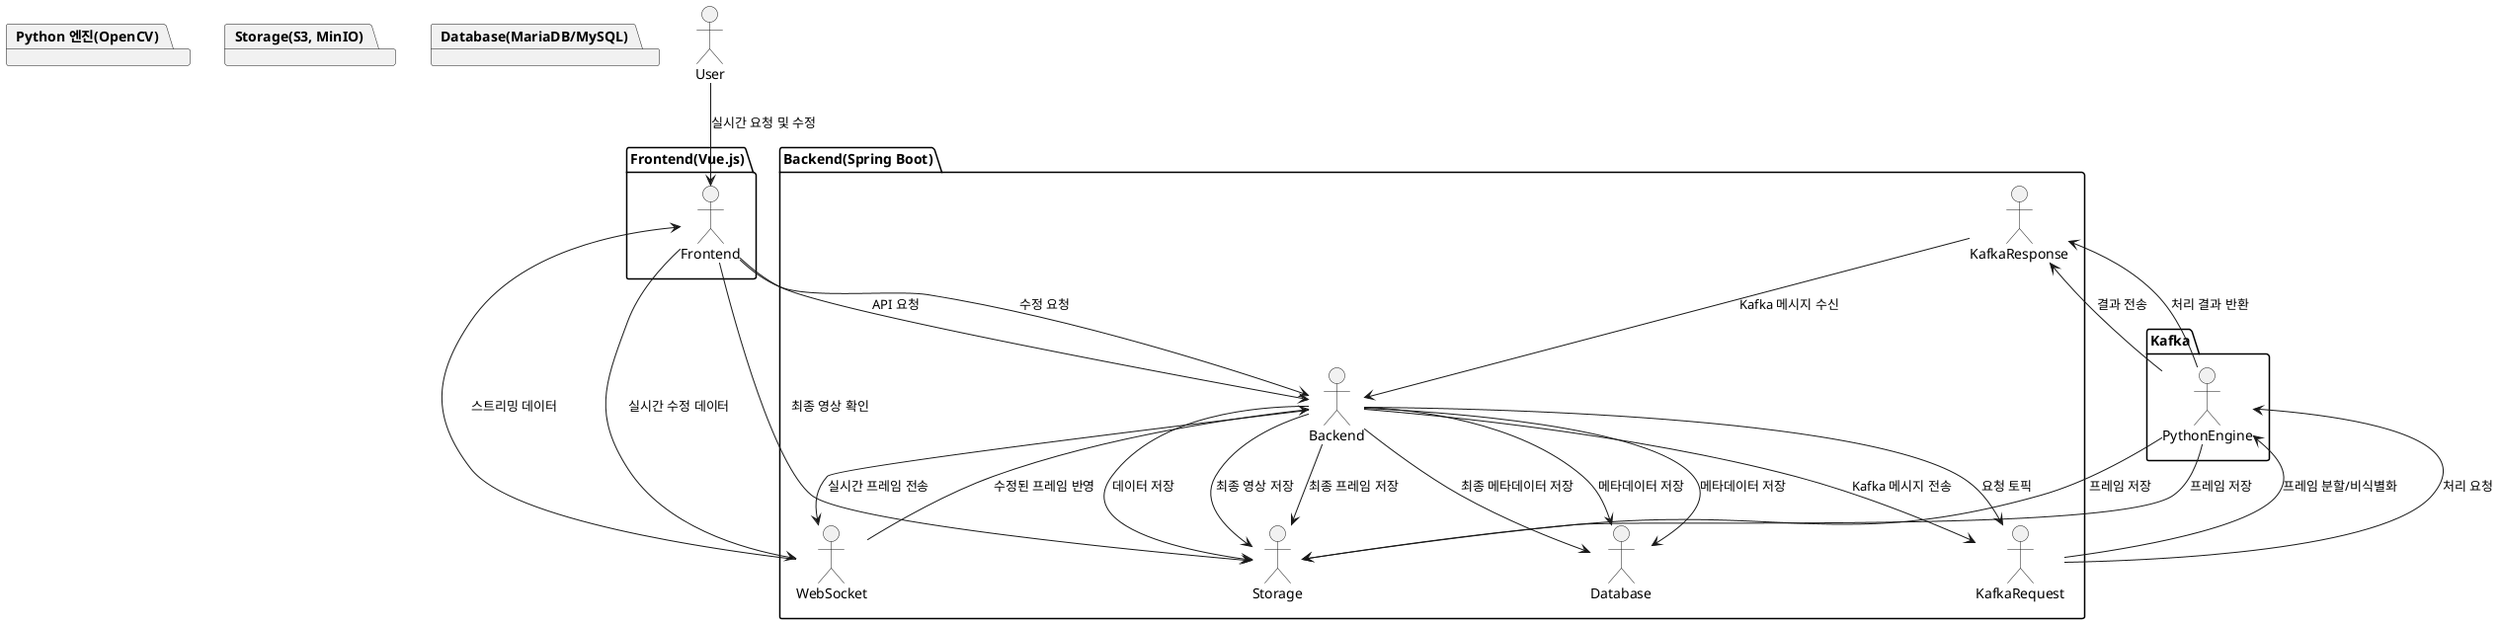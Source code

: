 @startuml VideoProcessingWithWebSocket

actor User

package "Frontend(Vue.js)" {
    User --> Frontend: 실시간 요청 및 수정
}

package "Backend(Spring Boot)" {
    Frontend --> Backend: API 요청
    Backend --> WebSocket: 실시간 프레임 전송
    WebSocket --> Frontend: 스트리밍 데이터
    Backend --> KafkaRequest: Kafka 메시지 전송
    KafkaResponse --> Backend: Kafka 메시지 수신
    Backend --> Database: 메타데이터 저장
    Backend --> Storage: 데이터 저장
}

package "Kafka" {
    Backend --> KafkaRequest: 요청 토픽
    KafkaRequest --> PythonEngine: 처리 요청
    PythonEngine --> KafkaResponse: 처리 결과 반환
}

package "Python 엔진(OpenCV)" {
    KafkaRequest --> PythonEngine: 프레임 분할/비식별화
    PythonEngine --> Storage: 프레임 저장
    PythonEngine --> KafkaResponse: 결과 전송
}

package "Storage(S3, MinIO)" {
    PythonEngine --> Storage: 프레임 저장
    Backend --> Storage: 최종 영상 저장
}

package "Database(MariaDB/MySQL)" {
    Backend --> Database: 메타데이터 저장
}

Frontend --> Backend: 수정 요청
Frontend --> WebSocket: 실시간 수정 데이터
WebSocket --> Backend: 수정된 프레임 반영
Backend --> Database: 최종 메타데이터 저장
Backend --> Storage: 최종 프레임 저장
Frontend --> Storage: 최종 영상 확인

@enduml
